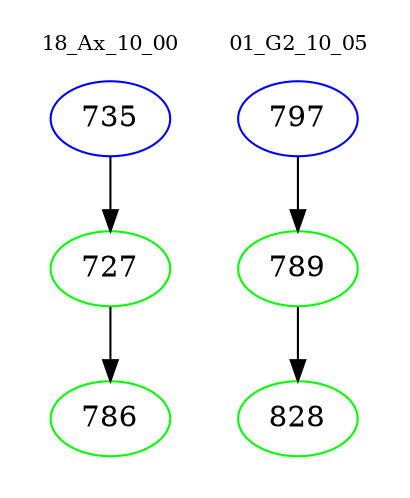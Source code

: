 digraph{
subgraph cluster_0 {
color = white
label = "18_Ax_10_00";
fontsize=10;
T0_735 [label="735", color="blue"]
T0_735 -> T0_727 [color="black"]
T0_727 [label="727", color="green"]
T0_727 -> T0_786 [color="black"]
T0_786 [label="786", color="green"]
}
subgraph cluster_1 {
color = white
label = "01_G2_10_05";
fontsize=10;
T1_797 [label="797", color="blue"]
T1_797 -> T1_789 [color="black"]
T1_789 [label="789", color="green"]
T1_789 -> T1_828 [color="black"]
T1_828 [label="828", color="green"]
}
}
